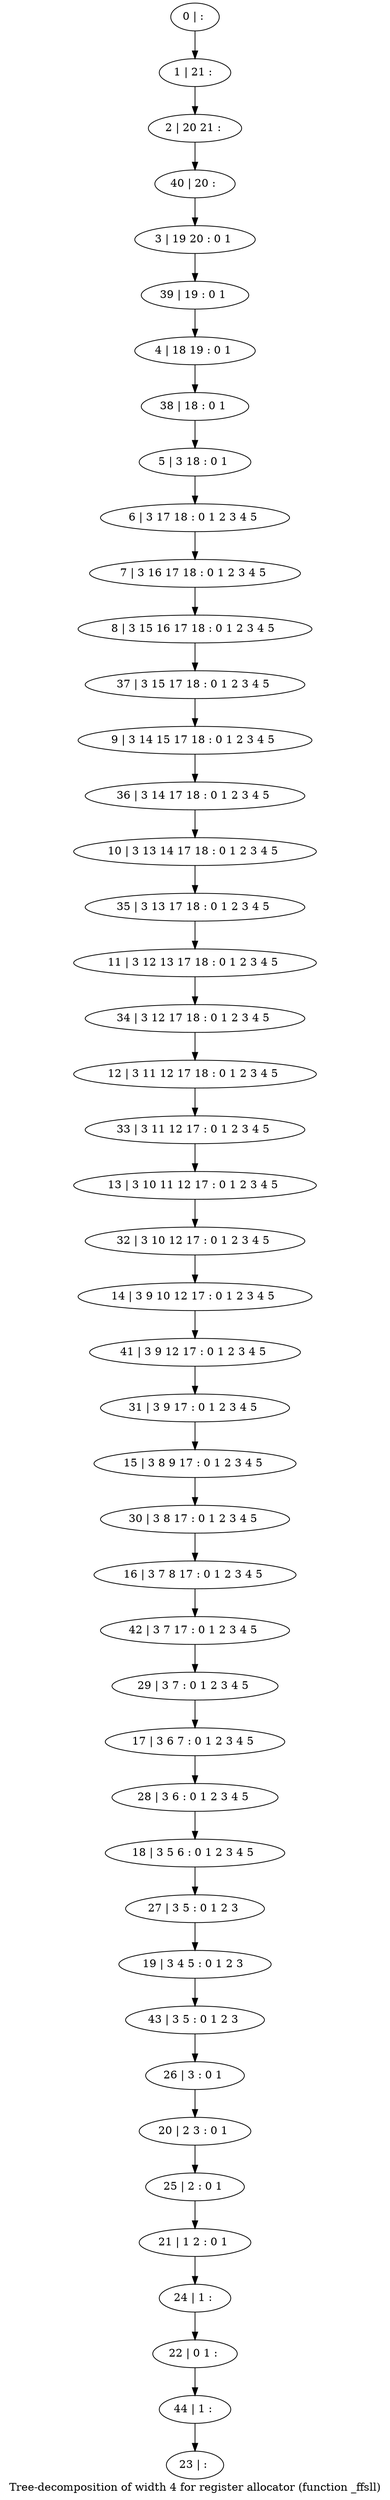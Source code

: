 digraph G {
graph [label="Tree-decomposition of width 4 for register allocator (function _ffsll)"]
0[label="0 | : "];
1[label="1 | 21 : "];
2[label="2 | 20 21 : "];
3[label="3 | 19 20 : 0 1 "];
4[label="4 | 18 19 : 0 1 "];
5[label="5 | 3 18 : 0 1 "];
6[label="6 | 3 17 18 : 0 1 2 3 4 5 "];
7[label="7 | 3 16 17 18 : 0 1 2 3 4 5 "];
8[label="8 | 3 15 16 17 18 : 0 1 2 3 4 5 "];
9[label="9 | 3 14 15 17 18 : 0 1 2 3 4 5 "];
10[label="10 | 3 13 14 17 18 : 0 1 2 3 4 5 "];
11[label="11 | 3 12 13 17 18 : 0 1 2 3 4 5 "];
12[label="12 | 3 11 12 17 18 : 0 1 2 3 4 5 "];
13[label="13 | 3 10 11 12 17 : 0 1 2 3 4 5 "];
14[label="14 | 3 9 10 12 17 : 0 1 2 3 4 5 "];
15[label="15 | 3 8 9 17 : 0 1 2 3 4 5 "];
16[label="16 | 3 7 8 17 : 0 1 2 3 4 5 "];
17[label="17 | 3 6 7 : 0 1 2 3 4 5 "];
18[label="18 | 3 5 6 : 0 1 2 3 4 5 "];
19[label="19 | 3 4 5 : 0 1 2 3 "];
20[label="20 | 2 3 : 0 1 "];
21[label="21 | 1 2 : 0 1 "];
22[label="22 | 0 1 : "];
23[label="23 | : "];
24[label="24 | 1 : "];
25[label="25 | 2 : 0 1 "];
26[label="26 | 3 : 0 1 "];
27[label="27 | 3 5 : 0 1 2 3 "];
28[label="28 | 3 6 : 0 1 2 3 4 5 "];
29[label="29 | 3 7 : 0 1 2 3 4 5 "];
30[label="30 | 3 8 17 : 0 1 2 3 4 5 "];
31[label="31 | 3 9 17 : 0 1 2 3 4 5 "];
32[label="32 | 3 10 12 17 : 0 1 2 3 4 5 "];
33[label="33 | 3 11 12 17 : 0 1 2 3 4 5 "];
34[label="34 | 3 12 17 18 : 0 1 2 3 4 5 "];
35[label="35 | 3 13 17 18 : 0 1 2 3 4 5 "];
36[label="36 | 3 14 17 18 : 0 1 2 3 4 5 "];
37[label="37 | 3 15 17 18 : 0 1 2 3 4 5 "];
38[label="38 | 18 : 0 1 "];
39[label="39 | 19 : 0 1 "];
40[label="40 | 20 : "];
41[label="41 | 3 9 12 17 : 0 1 2 3 4 5 "];
42[label="42 | 3 7 17 : 0 1 2 3 4 5 "];
43[label="43 | 3 5 : 0 1 2 3 "];
44[label="44 | 1 : "];
0->1 ;
1->2 ;
5->6 ;
6->7 ;
7->8 ;
24->22 ;
21->24 ;
25->21 ;
20->25 ;
26->20 ;
27->19 ;
18->27 ;
28->18 ;
17->28 ;
29->17 ;
30->16 ;
15->30 ;
31->15 ;
32->14 ;
13->32 ;
33->13 ;
12->33 ;
34->12 ;
11->34 ;
35->11 ;
10->35 ;
36->10 ;
9->36 ;
37->9 ;
8->37 ;
38->5 ;
4->38 ;
39->4 ;
3->39 ;
40->3 ;
2->40 ;
41->31 ;
14->41 ;
42->29 ;
16->42 ;
43->26 ;
19->43 ;
44->23 ;
22->44 ;
}
